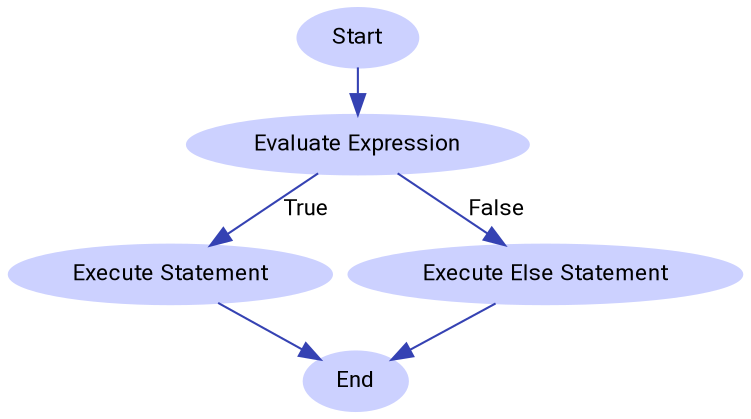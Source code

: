 digraph IfStatement {
  ranksep="0.3";
  ratio=fill;
  nodesep="0.1";
  edge [color="0.650 0.700 0.700",
        fontname="Roboto",
        fontsize="11"];
  node [width="0.0",
        style="filled",
        fontsize="11",
        color="0.650 0.200 1.000",
        fontname="Roboto",
        height="0.0"];
  1 [label="Start"];
  2 [label="Evaluate Expression"];
  3 [label="Execute Statement"];
  4 [label="Execute Else Statement"];
  5 [label="End"];
  1 -> 2;
  2 -> 3 [label="True"];
  2 -> 4 [label="False"];
  3 -> 5;
  4 -> 5;
}
